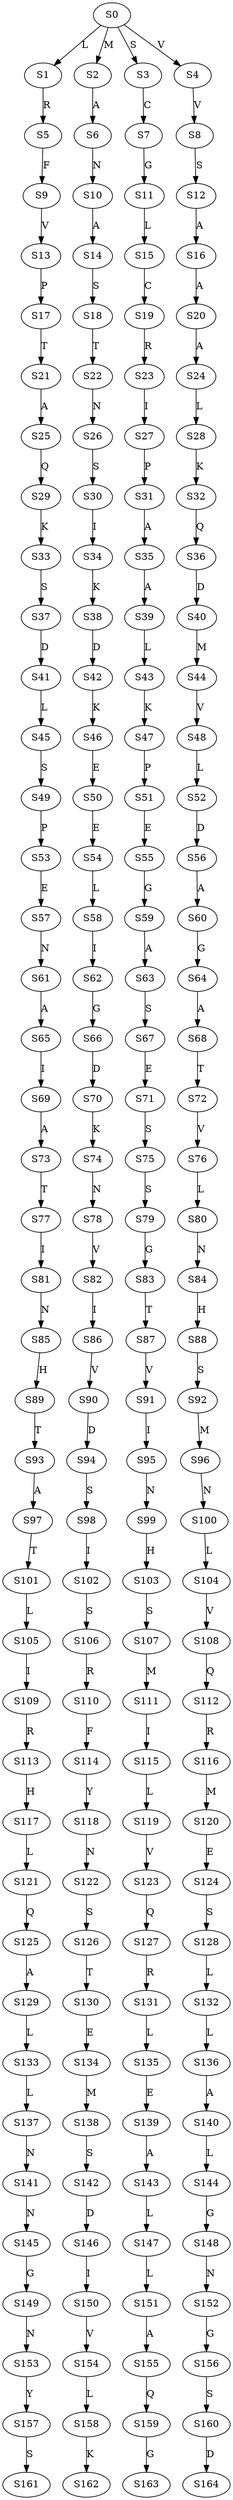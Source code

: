 strict digraph  {
	S0 -> S1 [ label = L ];
	S0 -> S2 [ label = M ];
	S0 -> S3 [ label = S ];
	S0 -> S4 [ label = V ];
	S1 -> S5 [ label = R ];
	S2 -> S6 [ label = A ];
	S3 -> S7 [ label = C ];
	S4 -> S8 [ label = V ];
	S5 -> S9 [ label = F ];
	S6 -> S10 [ label = N ];
	S7 -> S11 [ label = G ];
	S8 -> S12 [ label = S ];
	S9 -> S13 [ label = V ];
	S10 -> S14 [ label = A ];
	S11 -> S15 [ label = L ];
	S12 -> S16 [ label = A ];
	S13 -> S17 [ label = P ];
	S14 -> S18 [ label = S ];
	S15 -> S19 [ label = C ];
	S16 -> S20 [ label = A ];
	S17 -> S21 [ label = T ];
	S18 -> S22 [ label = T ];
	S19 -> S23 [ label = R ];
	S20 -> S24 [ label = A ];
	S21 -> S25 [ label = A ];
	S22 -> S26 [ label = N ];
	S23 -> S27 [ label = I ];
	S24 -> S28 [ label = L ];
	S25 -> S29 [ label = Q ];
	S26 -> S30 [ label = S ];
	S27 -> S31 [ label = P ];
	S28 -> S32 [ label = K ];
	S29 -> S33 [ label = K ];
	S30 -> S34 [ label = I ];
	S31 -> S35 [ label = A ];
	S32 -> S36 [ label = Q ];
	S33 -> S37 [ label = S ];
	S34 -> S38 [ label = K ];
	S35 -> S39 [ label = A ];
	S36 -> S40 [ label = D ];
	S37 -> S41 [ label = D ];
	S38 -> S42 [ label = D ];
	S39 -> S43 [ label = L ];
	S40 -> S44 [ label = M ];
	S41 -> S45 [ label = L ];
	S42 -> S46 [ label = K ];
	S43 -> S47 [ label = K ];
	S44 -> S48 [ label = V ];
	S45 -> S49 [ label = S ];
	S46 -> S50 [ label = E ];
	S47 -> S51 [ label = P ];
	S48 -> S52 [ label = L ];
	S49 -> S53 [ label = P ];
	S50 -> S54 [ label = E ];
	S51 -> S55 [ label = E ];
	S52 -> S56 [ label = D ];
	S53 -> S57 [ label = E ];
	S54 -> S58 [ label = L ];
	S55 -> S59 [ label = G ];
	S56 -> S60 [ label = A ];
	S57 -> S61 [ label = N ];
	S58 -> S62 [ label = I ];
	S59 -> S63 [ label = A ];
	S60 -> S64 [ label = G ];
	S61 -> S65 [ label = A ];
	S62 -> S66 [ label = G ];
	S63 -> S67 [ label = S ];
	S64 -> S68 [ label = A ];
	S65 -> S69 [ label = I ];
	S66 -> S70 [ label = D ];
	S67 -> S71 [ label = E ];
	S68 -> S72 [ label = T ];
	S69 -> S73 [ label = A ];
	S70 -> S74 [ label = K ];
	S71 -> S75 [ label = S ];
	S72 -> S76 [ label = V ];
	S73 -> S77 [ label = T ];
	S74 -> S78 [ label = N ];
	S75 -> S79 [ label = S ];
	S76 -> S80 [ label = L ];
	S77 -> S81 [ label = I ];
	S78 -> S82 [ label = V ];
	S79 -> S83 [ label = G ];
	S80 -> S84 [ label = N ];
	S81 -> S85 [ label = N ];
	S82 -> S86 [ label = I ];
	S83 -> S87 [ label = T ];
	S84 -> S88 [ label = H ];
	S85 -> S89 [ label = H ];
	S86 -> S90 [ label = V ];
	S87 -> S91 [ label = V ];
	S88 -> S92 [ label = S ];
	S89 -> S93 [ label = T ];
	S90 -> S94 [ label = D ];
	S91 -> S95 [ label = I ];
	S92 -> S96 [ label = M ];
	S93 -> S97 [ label = A ];
	S94 -> S98 [ label = S ];
	S95 -> S99 [ label = N ];
	S96 -> S100 [ label = N ];
	S97 -> S101 [ label = T ];
	S98 -> S102 [ label = I ];
	S99 -> S103 [ label = H ];
	S100 -> S104 [ label = L ];
	S101 -> S105 [ label = L ];
	S102 -> S106 [ label = S ];
	S103 -> S107 [ label = S ];
	S104 -> S108 [ label = V ];
	S105 -> S109 [ label = I ];
	S106 -> S110 [ label = R ];
	S107 -> S111 [ label = M ];
	S108 -> S112 [ label = Q ];
	S109 -> S113 [ label = R ];
	S110 -> S114 [ label = F ];
	S111 -> S115 [ label = I ];
	S112 -> S116 [ label = R ];
	S113 -> S117 [ label = H ];
	S114 -> S118 [ label = Y ];
	S115 -> S119 [ label = L ];
	S116 -> S120 [ label = M ];
	S117 -> S121 [ label = L ];
	S118 -> S122 [ label = N ];
	S119 -> S123 [ label = V ];
	S120 -> S124 [ label = E ];
	S121 -> S125 [ label = Q ];
	S122 -> S126 [ label = S ];
	S123 -> S127 [ label = Q ];
	S124 -> S128 [ label = S ];
	S125 -> S129 [ label = A ];
	S126 -> S130 [ label = T ];
	S127 -> S131 [ label = R ];
	S128 -> S132 [ label = L ];
	S129 -> S133 [ label = L ];
	S130 -> S134 [ label = E ];
	S131 -> S135 [ label = L ];
	S132 -> S136 [ label = L ];
	S133 -> S137 [ label = L ];
	S134 -> S138 [ label = M ];
	S135 -> S139 [ label = E ];
	S136 -> S140 [ label = A ];
	S137 -> S141 [ label = N ];
	S138 -> S142 [ label = S ];
	S139 -> S143 [ label = A ];
	S140 -> S144 [ label = L ];
	S141 -> S145 [ label = N ];
	S142 -> S146 [ label = D ];
	S143 -> S147 [ label = L ];
	S144 -> S148 [ label = G ];
	S145 -> S149 [ label = G ];
	S146 -> S150 [ label = I ];
	S147 -> S151 [ label = L ];
	S148 -> S152 [ label = N ];
	S149 -> S153 [ label = N ];
	S150 -> S154 [ label = V ];
	S151 -> S155 [ label = A ];
	S152 -> S156 [ label = G ];
	S153 -> S157 [ label = Y ];
	S154 -> S158 [ label = L ];
	S155 -> S159 [ label = Q ];
	S156 -> S160 [ label = S ];
	S157 -> S161 [ label = S ];
	S158 -> S162 [ label = K ];
	S159 -> S163 [ label = G ];
	S160 -> S164 [ label = D ];
}
